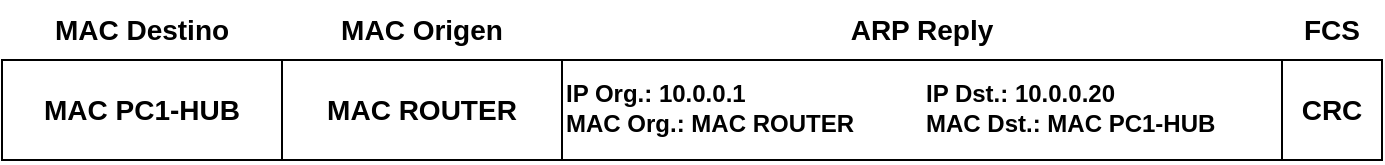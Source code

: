 <mxfile version="28.1.2">
  <diagram name="Página-1" id="hzqJA9K2EEFzMpt9Kx0_">
    <mxGraphModel dx="971" dy="471" grid="1" gridSize="10" guides="1" tooltips="1" connect="1" arrows="1" fold="1" page="1" pageScale="1" pageWidth="827" pageHeight="1169" math="0" shadow="0">
      <root>
        <mxCell id="0" />
        <mxCell id="1" parent="0" />
        <mxCell id="F19-uQKFTNUhYbQhwdQS-1" value="" style="rounded=0;whiteSpace=wrap;html=1;" parent="1" vertex="1">
          <mxGeometry x="69" y="340" width="690" height="50" as="geometry" />
        </mxCell>
        <mxCell id="F19-uQKFTNUhYbQhwdQS-2" value="" style="endArrow=none;html=1;rounded=0;" parent="1" edge="1">
          <mxGeometry width="50" height="50" relative="1" as="geometry">
            <mxPoint x="209" y="390" as="sourcePoint" />
            <mxPoint x="209" y="340" as="targetPoint" />
          </mxGeometry>
        </mxCell>
        <mxCell id="F19-uQKFTNUhYbQhwdQS-3" value="MAC Destino" style="text;html=1;align=center;verticalAlign=middle;whiteSpace=wrap;rounded=0;fontStyle=1;fontSize=14;" parent="1" vertex="1">
          <mxGeometry x="69" y="310" width="140" height="30" as="geometry" />
        </mxCell>
        <mxCell id="F19-uQKFTNUhYbQhwdQS-4" value="" style="endArrow=none;html=1;rounded=0;" parent="1" edge="1">
          <mxGeometry width="50" height="50" relative="1" as="geometry">
            <mxPoint x="349" y="390" as="sourcePoint" />
            <mxPoint x="349" y="340" as="targetPoint" />
          </mxGeometry>
        </mxCell>
        <mxCell id="F19-uQKFTNUhYbQhwdQS-5" value="MAC Origen" style="text;html=1;align=center;verticalAlign=middle;whiteSpace=wrap;rounded=0;fontStyle=1;fontSize=14;" parent="1" vertex="1">
          <mxGeometry x="209" y="310" width="140" height="30" as="geometry" />
        </mxCell>
        <mxCell id="F19-uQKFTNUhYbQhwdQS-6" value="MAC PC1-HUB" style="text;html=1;align=center;verticalAlign=middle;whiteSpace=wrap;rounded=0;fontStyle=1;fontSize=14;" parent="1" vertex="1">
          <mxGeometry x="69" y="340" width="140" height="50" as="geometry" />
        </mxCell>
        <mxCell id="F19-uQKFTNUhYbQhwdQS-7" value="MAC ROUTER" style="text;html=1;align=center;verticalAlign=middle;whiteSpace=wrap;rounded=0;fontStyle=1;fontSize=14;" parent="1" vertex="1">
          <mxGeometry x="209" y="340" width="140" height="50" as="geometry" />
        </mxCell>
        <mxCell id="F19-uQKFTNUhYbQhwdQS-8" value="" style="endArrow=none;html=1;rounded=0;" parent="1" edge="1">
          <mxGeometry width="50" height="50" relative="1" as="geometry">
            <mxPoint x="709" y="390" as="sourcePoint" />
            <mxPoint x="709" y="340" as="targetPoint" />
          </mxGeometry>
        </mxCell>
        <mxCell id="F19-uQKFTNUhYbQhwdQS-9" value="CRC" style="text;html=1;align=center;verticalAlign=middle;whiteSpace=wrap;rounded=0;fontStyle=1;fontSize=14;" parent="1" vertex="1">
          <mxGeometry x="709" y="340" width="50" height="50" as="geometry" />
        </mxCell>
        <mxCell id="F19-uQKFTNUhYbQhwdQS-10" value="IP Org.: 10.0.0.1" style="text;html=1;align=left;verticalAlign=middle;whiteSpace=wrap;rounded=0;fontStyle=1;fontSize=12;" parent="1" vertex="1">
          <mxGeometry x="349" y="347" width="180" height="20" as="geometry" />
        </mxCell>
        <mxCell id="F19-uQKFTNUhYbQhwdQS-11" value="FCS" style="text;html=1;align=center;verticalAlign=middle;whiteSpace=wrap;rounded=0;fontStyle=1;fontSize=14;" parent="1" vertex="1">
          <mxGeometry x="709" y="310" width="50" height="30" as="geometry" />
        </mxCell>
        <mxCell id="F19-uQKFTNUhYbQhwdQS-12" value="MAC Org.: MAC ROUTER" style="text;html=1;align=left;verticalAlign=middle;whiteSpace=wrap;rounded=0;fontStyle=1;fontSize=12;" parent="1" vertex="1">
          <mxGeometry x="349" y="362" width="180" height="20" as="geometry" />
        </mxCell>
        <mxCell id="F19-uQKFTNUhYbQhwdQS-13" value="IP Dst.: 10.0.0.20" style="text;html=1;align=left;verticalAlign=middle;whiteSpace=wrap;rounded=0;fontStyle=1;fontSize=12;" parent="1" vertex="1">
          <mxGeometry x="529" y="347" width="180" height="20" as="geometry" />
        </mxCell>
        <mxCell id="F19-uQKFTNUhYbQhwdQS-14" value="MAC Dst.: MAC PC1-HUB" style="text;html=1;align=left;verticalAlign=middle;whiteSpace=wrap;rounded=0;fontStyle=1;fontSize=12;" parent="1" vertex="1">
          <mxGeometry x="529" y="362" width="180" height="20" as="geometry" />
        </mxCell>
        <mxCell id="F19-uQKFTNUhYbQhwdQS-15" value="ARP Reply" style="text;html=1;align=center;verticalAlign=middle;whiteSpace=wrap;rounded=0;fontStyle=1;fontSize=14;" parent="1" vertex="1">
          <mxGeometry x="349" y="310" width="360" height="30" as="geometry" />
        </mxCell>
      </root>
    </mxGraphModel>
  </diagram>
</mxfile>
